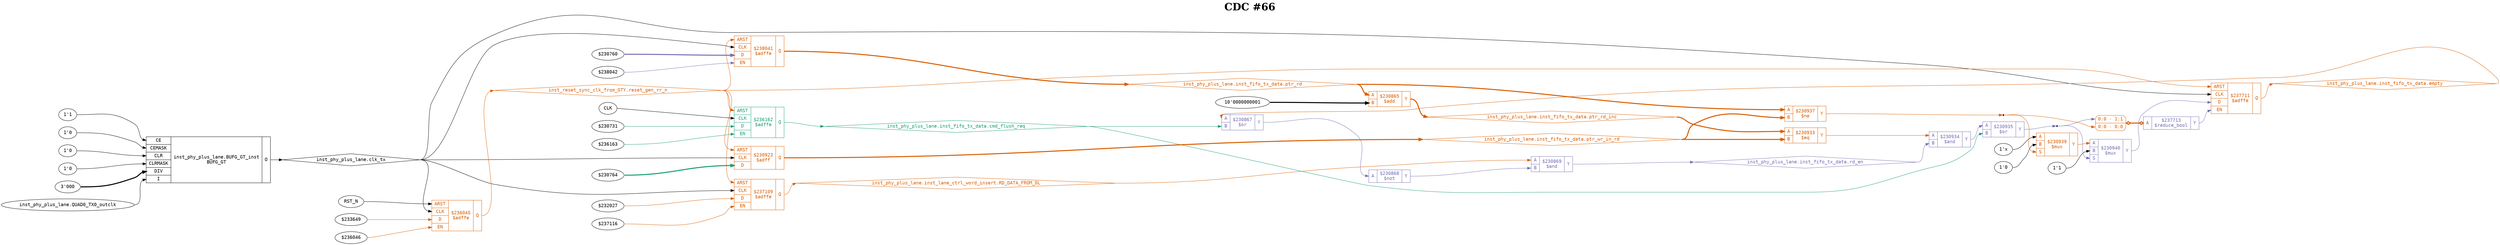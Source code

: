 digraph "spacefibre_light_top" {
label=<<b>CDC #66</b>>;
labelloc="t"
fontsize="30"
node ["fontname"="Courier"]
edge ["fontname"="Courier"]
rankdir="LR";
remincross=true;
n10 [ shape=diamond, label="inst_phy_plus_lane.clk_tx", color="black", fontcolor="black", href="/src/module_phy_plus_lane/phy_plus_lane.vhd#651" ];
n11 [ shape=diamond, label="inst_phy_plus_lane.inst_fifo_tx_data.cmd_flush_req", colorscheme="dark28", color="1", fontcolor="1", href="/src/ip/fifo_dc/fifo_dc.vhd#111" ];
n12 [ shape=diamond, label="inst_phy_plus_lane.inst_fifo_tx_data.empty", colorscheme="dark28", color="2", fontcolor="2", href="/src/ip/fifo_dc/fifo_dc.vhd#129" ];
n13 [ shape=diamond, label="inst_phy_plus_lane.inst_fifo_tx_data.ptr_rd", colorscheme="dark28", color="2", fontcolor="2", href="/src/ip/fifo_dc/fifo_dc.vhd#98" ];
n14 [ shape=diamond, label="inst_phy_plus_lane.inst_fifo_tx_data.ptr_rd_inc", colorscheme="dark28", color="2", fontcolor="2", href="/src/ip/fifo_dc/fifo_dc.vhd#99" ];
n15 [ shape=diamond, label="inst_phy_plus_lane.inst_fifo_tx_data.ptr_wr_in_rd", colorscheme="dark28", color="2", fontcolor="2", href="/src/ip/fifo_dc/fifo_dc.vhd#105" ];
n16 [ shape=diamond, label="inst_phy_plus_lane.inst_fifo_tx_data.rd_en", colorscheme="dark28", color="3", fontcolor="3", href="/src/ip/fifo_dc/fifo_dc.vhd#124" ];
n17 [ shape=diamond, label="inst_phy_plus_lane.inst_lane_ctrl_word_insert.RD_DATA_FROM_DL", colorscheme="dark28", color="2", fontcolor="2", href="/src/module_phy_plus_lane/lane_ctrl_word_insert.vhd#39" ];
n18 [ shape=diamond, label="inst_reset_sync_clk_from_GTY.reset_gen_rr_n", colorscheme="dark28", color="2", fontcolor="2", href="/src/ip_spacefibre_light_top/reset_gen.vhd#46" ];
{ rank="source";}
{ rank="sink";}
v0 [ label="RST_N" ];
v1 [ label="$233649" ];
v2 [ label="$236046" ];
c24 [ shape=record, label="{{<p19> ARST|<p20> CLK|<p21> D|<p22> EN}|$236045\n$adffe|{<p23> Q}}", colorscheme="dark28", color="2", fontcolor="2" , href="/src/ip_spacefibre_light_top/reset_gen.vhd#56"  ];
v3 [ label="CLK" ];
v4 [ label="$230731" ];
v5 [ label="$236163" ];
c25 [ shape=record, label="{{<p19> ARST|<p20> CLK|<p21> D|<p22> EN}|$236162\n$adffe|{<p23> Q}}", colorscheme="dark28", color="1", fontcolor="1" , href="/src/ip/fifo_dc/fifo_dc.vhd#440"  ];
v6 [ label="$232027" ];
v7 [ label="$237116" ];
c26 [ shape=record, label="{{<p19> ARST|<p20> CLK|<p21> D|<p22> EN}|$237109\n$adffe|{<p23> Q}}", colorscheme="dark28", color="2", fontcolor="2" , href="/src/module_phy_plus_lane/lane_ctrl_word_insert.vhd#79"  ];
c27 [ shape=record, label="{{<p19> ARST|<p20> CLK|<p21> D|<p22> EN}|$237711\n$adffe|{<p23> Q}}", colorscheme="dark28", color="2", fontcolor="2" , href="/src/ip/fifo_dc/fifo_dc.vhd#378"  ];
v8 [ label="$230760" ];
v9 [ label="$238042" ];
c28 [ shape=record, label="{{<p19> ARST|<p20> CLK|<p21> D|<p22> EN}|$238041\n$adffe|{<p23> Q}}", colorscheme="dark28", color="2", fontcolor="2" , href="/src/ip/fifo_dc/fifo_dc.vhd#321"  ];
c31 [ shape=record, label="{{<p29> A}|$237713\n$reduce_bool|{<p30> Y}}", colorscheme="dark28", color="3", fontcolor="3" ];
x10 [ shape=record, style=rounded, label="<s1> 0:0 - 1:1 |<s0> 0:0 - 0:0 ", colorscheme="dark28", color="2", fontcolor="2" ];
x10:e -> c31:p29:w [arrowhead=odiamond, arrowtail=odiamond, dir=both, colorscheme="dark28", color="2", fontcolor="2", style="setlinewidth(3)", label=""];
v11 [ label="10'0000000001" ];
c33 [ shape=record, label="{{<p29> A|<p32> B}|$230865\n$add|{<p30> Y}}", colorscheme="dark28", color="2", fontcolor="2" , href="/src/ip/fifo_dc/fifo_dc.vhd#289"  ];
c34 [ shape=record, label="{{<p29> A|<p32> B}|$230933\n$eq|{<p30> Y}}", colorscheme="dark28", color="2", fontcolor="2" , href="/src/ip/fifo_dc/fifo_dc.vhd#383"  ];
c35 [ shape=record, label="{{<p29> A|<p32> B}|$230867\n$or|{<p30> Y}}", colorscheme="dark28", color="3", fontcolor="3" , href="/src/ip/fifo_dc/fifo_dc.vhd#290"  ];
c36 [ shape=record, label="{{<p29> A}|$230868\n$not|{<p30> Y}}", colorscheme="dark28", color="3", fontcolor="3" , href="/src/ip/fifo_dc/fifo_dc.vhd#290"  ];
c37 [ shape=record, label="{{<p29> A|<p32> B}|$230869\n$and|{<p30> Y}}", colorscheme="dark28", color="3", fontcolor="3" , href="/src/ip/fifo_dc/fifo_dc.vhd#290"  ];
c38 [ shape=record, label="{{<p29> A|<p32> B}|$230934\n$and|{<p30> Y}}", colorscheme="dark28", color="3", fontcolor="3" , href="/src/ip/fifo_dc/fifo_dc.vhd#383"  ];
c39 [ shape=record, label="{{<p29> A|<p32> B}|$230935\n$or|{<p30> Y}}", colorscheme="dark28", color="3", fontcolor="3" , href="/src/ip/fifo_dc/fifo_dc.vhd#383"  ];
v12 [ label="1'x" ];
v13 [ label="1'0" ];
c41 [ shape=record, label="{{<p29> A|<p32> B|<p40> S}|$230939\n$mux|{<p30> Y}}", colorscheme="dark28", color="2", fontcolor="2" , href="/src/ip/fifo_dc/fifo_dc.vhd#383"  ];
v14 [ label="1'1" ];
c42 [ shape=record, label="{{<p29> A|<p32> B|<p40> S}|$230940\n$mux|{<p30> Y}}", colorscheme="dark28", color="3", fontcolor="3" , href="/src/ip/fifo_dc/fifo_dc.vhd#383"  ];
c43 [ shape=record, label="{{<p29> A|<p32> B}|$230937\n$ne|{<p30> Y}}", colorscheme="dark28", color="2", fontcolor="2" , href="/src/ip/fifo_dc/fifo_dc.vhd#385"  ];
v15 [ label="$230764" ];
c44 [ shape=record, label="{{<p19> ARST|<p20> CLK|<p21> D}|$230923\n$adff|{<p23> Q}}", colorscheme="dark28", color="2", fontcolor="2" , href="/src/ip/fifo_dc/fifo_dc.vhd#344"  ];
v16 [ label="1'1" ];
v17 [ label="1'0" ];
v18 [ label="1'0" ];
v19 [ label="1'0" ];
v20 [ label="3'000" ];
v21 [ label="inst_phy_plus_lane.QUAD0_TX0_outclk" ];
c52 [ shape=record, label="{{<p45> CE|<p46> CEMASK|<p47> CLR|<p48> CLRMASK|<p49> DIV|<p50> I}|inst_phy_plus_lane.BUFG_GT_inst\nBUFG_GT|{<p51> O}}", href="/src/module_phy_plus_lane/phy_plus_lane.vhd#991"  ];
c31:p30:e -> c27:p22:w [colorscheme="dark28", color="3", fontcolor="3", label=""];
c52:p51:e -> n10:w [color="black", fontcolor="black", label=""];
n10:e -> c24:p20:w [color="black", fontcolor="black", label=""];
n10:e -> c26:p20:w [color="black", fontcolor="black", label=""];
n10:e -> c27:p20:w [color="black", fontcolor="black", label=""];
n10:e -> c28:p20:w [color="black", fontcolor="black", label=""];
n10:e -> c44:p20:w [color="black", fontcolor="black", label=""];
c25:p23:e -> n11:w [colorscheme="dark28", color="1", fontcolor="1", label=""];
n11:e -> c35:p32:w [colorscheme="dark28", color="1", fontcolor="1", label=""];
n11:e -> c39:p32:w [colorscheme="dark28", color="1", fontcolor="1", label=""];
c27:p23:e -> n12:w [colorscheme="dark28", color="2", fontcolor="2", label=""];
n12:e -> c35:p29:w [colorscheme="dark28", color="2", fontcolor="2", label=""];
c28:p23:e -> n13:w [colorscheme="dark28", color="2", fontcolor="2", style="setlinewidth(3)", label=""];
n13:e -> c33:p29:w [colorscheme="dark28", color="2", fontcolor="2", style="setlinewidth(3)", label=""];
n13:e -> c43:p29:w [colorscheme="dark28", color="2", fontcolor="2", style="setlinewidth(3)", label=""];
c33:p30:e -> n14:w [colorscheme="dark28", color="2", fontcolor="2", style="setlinewidth(3)", label=""];
n14:e -> c34:p29:w [colorscheme="dark28", color="2", fontcolor="2", style="setlinewidth(3)", label=""];
c44:p23:e -> n15:w [colorscheme="dark28", color="2", fontcolor="2", style="setlinewidth(3)", label=""];
n15:e -> c34:p32:w [colorscheme="dark28", color="2", fontcolor="2", style="setlinewidth(3)", label=""];
n15:e -> c43:p32:w [colorscheme="dark28", color="2", fontcolor="2", style="setlinewidth(3)", label=""];
c37:p30:e -> n16:w [colorscheme="dark28", color="3", fontcolor="3", label=""];
n16:e -> c38:p32:w [colorscheme="dark28", color="3", fontcolor="3", label=""];
c26:p23:e -> n17:w [colorscheme="dark28", color="2", fontcolor="2", label=""];
n17:e -> c37:p29:w [colorscheme="dark28", color="2", fontcolor="2", label=""];
c24:p23:e -> n18:w [colorscheme="dark28", color="2", fontcolor="2", label=""];
n18:e -> c25:p19:w [colorscheme="dark28", color="2", fontcolor="2", label=""];
n18:e -> c26:p19:w [colorscheme="dark28", color="2", fontcolor="2", label=""];
n18:e -> c27:p19:w [colorscheme="dark28", color="2", fontcolor="2", label=""];
n18:e -> c28:p19:w [colorscheme="dark28", color="2", fontcolor="2", label=""];
n18:e -> c44:p19:w [colorscheme="dark28", color="2", fontcolor="2", label=""];
c35:p30:e -> c36:p29:w [colorscheme="dark28", color="3", fontcolor="3", label=""];
c36:p30:e -> c37:p32:w [colorscheme="dark28", color="3", fontcolor="3", label=""];
c34:p30:e -> c38:p29:w [colorscheme="dark28", color="2", fontcolor="2", label=""];
c38:p30:e -> c39:p29:w [colorscheme="dark28", color="3", fontcolor="3", label=""];
n6 [ shape=point ];
c39:p30:e -> n6:w [colorscheme="dark28", color="3", fontcolor="3", label=""];
n6:e -> c42:p40:w [colorscheme="dark28", color="3", fontcolor="3", label=""];
n6:e -> x10:s1:w [colorscheme="dark28", color="3", fontcolor="3", label=""];
n7 [ shape=point ];
c43:p30:e -> n7:w [colorscheme="dark28", color="2", fontcolor="2", label=""];
n7:e -> c41:p40:w [colorscheme="dark28", color="2", fontcolor="2", label=""];
n7:e -> x10:s0:w [colorscheme="dark28", color="2", fontcolor="2", label=""];
c41:p30:e -> c42:p29:w [colorscheme="dark28", color="2", fontcolor="2", label=""];
c42:p30:e -> c27:p21:w [colorscheme="dark28", color="3", fontcolor="3", label=""];
v0:e -> c24:p19:w [color="black", fontcolor="black", label=""];
v1:e -> c24:p21:w [colorscheme="dark28", color="2", fontcolor="2", label=""];
v11:e -> c33:p32:w [color="black", fontcolor="black", style="setlinewidth(3)", label=""];
v12:e -> c41:p29:w [color="black", fontcolor="black", label=""];
v13:e -> c41:p32:w [color="black", fontcolor="black", label=""];
v14:e -> c42:p32:w [color="black", fontcolor="black", label=""];
v15:e -> c44:p21:w [colorscheme="dark28", color="1", fontcolor="1", style="setlinewidth(3)", label=""];
v16:e -> c52:p45:w [color="black", fontcolor="black", label=""];
v17:e -> c52:p46:w [color="black", fontcolor="black", label=""];
v18:e -> c52:p47:w [color="black", fontcolor="black", label=""];
v19:e -> c52:p48:w [color="black", fontcolor="black", label=""];
v2:e -> c24:p22:w [colorscheme="dark28", color="2", fontcolor="2", label=""];
v20:e -> c52:p49:w [color="black", fontcolor="black", style="setlinewidth(3)", label=""];
v21:e -> c52:p50:w [color="black", fontcolor="black", label=""];
v3:e -> c25:p20:w [color="black", fontcolor="black", label=""];
v4:e -> c25:p21:w [colorscheme="dark28", color="1", fontcolor="1", label=""];
v5:e -> c25:p22:w [colorscheme="dark28", color="1", fontcolor="1", label=""];
v6:e -> c26:p21:w [colorscheme="dark28", color="2", fontcolor="2", label=""];
v7:e -> c26:p22:w [colorscheme="dark28", color="2", fontcolor="2", label=""];
v8:e -> c28:p21:w [colorscheme="dark28", color="3", fontcolor="3", style="setlinewidth(3)", label=""];
v9:e -> c28:p22:w [colorscheme="dark28", color="3", fontcolor="3", label=""];
}
